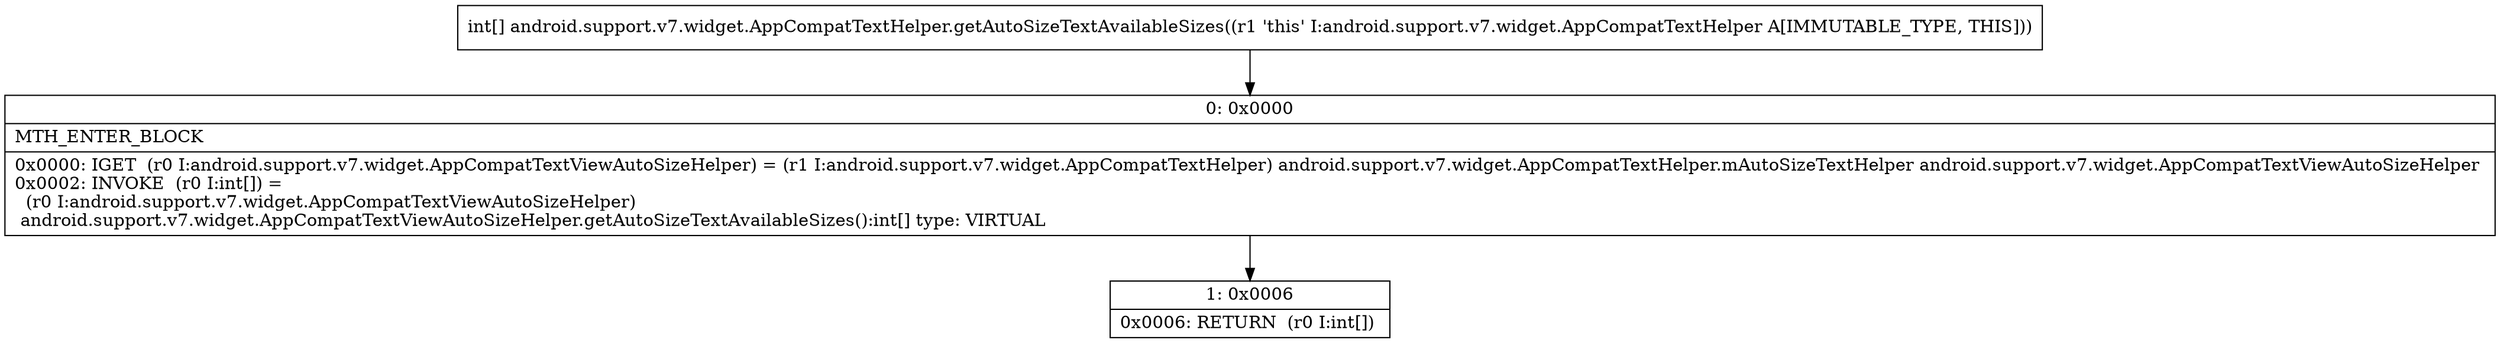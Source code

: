 digraph "CFG forandroid.support.v7.widget.AppCompatTextHelper.getAutoSizeTextAvailableSizes()[I" {
Node_0 [shape=record,label="{0\:\ 0x0000|MTH_ENTER_BLOCK\l|0x0000: IGET  (r0 I:android.support.v7.widget.AppCompatTextViewAutoSizeHelper) = (r1 I:android.support.v7.widget.AppCompatTextHelper) android.support.v7.widget.AppCompatTextHelper.mAutoSizeTextHelper android.support.v7.widget.AppCompatTextViewAutoSizeHelper \l0x0002: INVOKE  (r0 I:int[]) = \l  (r0 I:android.support.v7.widget.AppCompatTextViewAutoSizeHelper)\l android.support.v7.widget.AppCompatTextViewAutoSizeHelper.getAutoSizeTextAvailableSizes():int[] type: VIRTUAL \l}"];
Node_1 [shape=record,label="{1\:\ 0x0006|0x0006: RETURN  (r0 I:int[]) \l}"];
MethodNode[shape=record,label="{int[] android.support.v7.widget.AppCompatTextHelper.getAutoSizeTextAvailableSizes((r1 'this' I:android.support.v7.widget.AppCompatTextHelper A[IMMUTABLE_TYPE, THIS])) }"];
MethodNode -> Node_0;
Node_0 -> Node_1;
}

